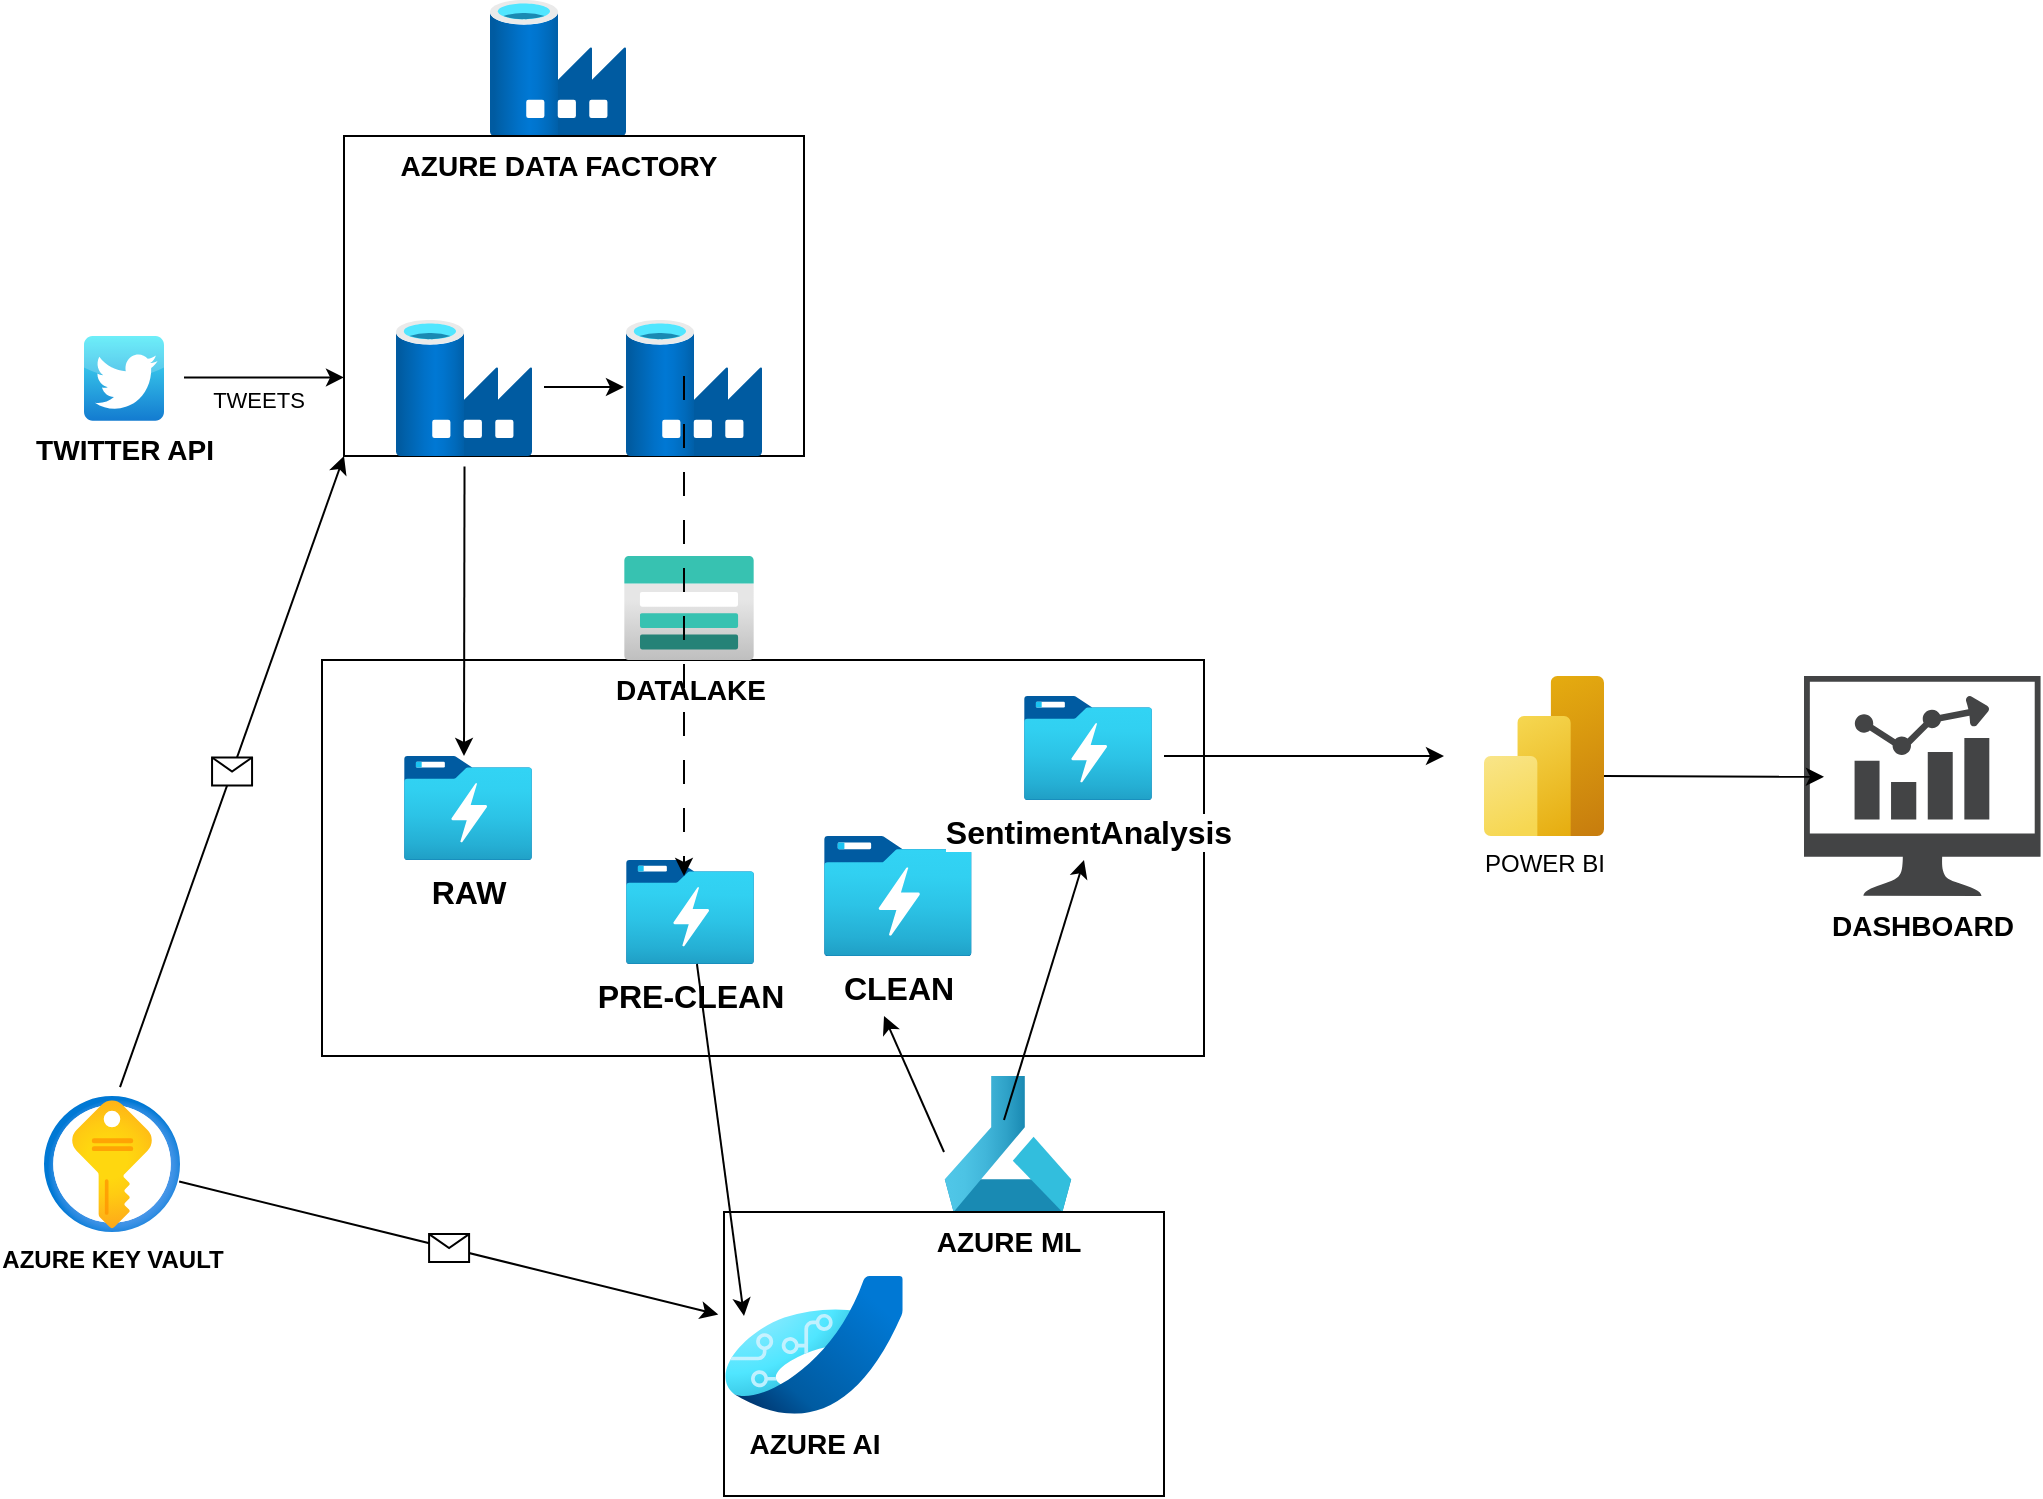 <mxfile version="24.3.1" type="device">
  <diagram name="Page-1" id="PFF3PXDaflNILKoCt2tA">
    <mxGraphModel dx="1002" dy="569" grid="1" gridSize="10" guides="1" tooltips="1" connect="1" arrows="1" fold="1" page="1" pageScale="1" pageWidth="850" pageHeight="1100" math="0" shadow="0">
      <root>
        <mxCell id="0" />
        <mxCell id="1" parent="0" />
        <mxCell id="DiYN9cI8aCQFOhN9IyEq-1" value="&lt;b&gt;&lt;font style=&quot;font-size: 14px;&quot;&gt;TWITTER API&lt;/font&gt;&lt;/b&gt;" style="dashed=0;outlineConnect=0;html=1;align=center;labelPosition=center;verticalLabelPosition=bottom;verticalAlign=top;shape=mxgraph.webicons.twitter;fillColor=#49EAF7;gradientColor=#137BD0" vertex="1" parent="1">
          <mxGeometry x="80" y="240" width="40" height="42.4" as="geometry" />
        </mxCell>
        <mxCell id="DiYN9cI8aCQFOhN9IyEq-2" value="" style="endArrow=classic;html=1;rounded=0;" edge="1" parent="1">
          <mxGeometry width="50" height="50" relative="1" as="geometry">
            <mxPoint x="130" y="260.7" as="sourcePoint" />
            <mxPoint x="210" y="260.7" as="targetPoint" />
          </mxGeometry>
        </mxCell>
        <mxCell id="DiYN9cI8aCQFOhN9IyEq-34" value="TWEETS" style="edgeLabel;html=1;align=center;verticalAlign=middle;resizable=0;points=[];" vertex="1" connectable="0" parent="DiYN9cI8aCQFOhN9IyEq-2">
          <mxGeometry x="-0.07" y="1" relative="1" as="geometry">
            <mxPoint y="12" as="offset" />
          </mxGeometry>
        </mxCell>
        <mxCell id="DiYN9cI8aCQFOhN9IyEq-3" value="&lt;b&gt;&lt;font style=&quot;font-size: 14px;&quot;&gt;AZURE DATA FACTORY&lt;/font&gt;&lt;/b&gt;" style="image;aspect=fixed;html=1;points=[];align=center;fontSize=12;image=img/lib/azure2/databases/Data_Factory.svg;" vertex="1" parent="1">
          <mxGeometry x="283" y="72" width="68" height="68" as="geometry" />
        </mxCell>
        <mxCell id="DiYN9cI8aCQFOhN9IyEq-4" value="" style="rounded=0;whiteSpace=wrap;html=1;fillColor=none;" vertex="1" parent="1">
          <mxGeometry x="210" y="140" width="230" height="160" as="geometry" />
        </mxCell>
        <mxCell id="DiYN9cI8aCQFOhN9IyEq-5" value="" style="image;aspect=fixed;html=1;points=[];align=center;fontSize=12;image=img/lib/azure2/databases/Data_Factory.svg;" vertex="1" parent="1">
          <mxGeometry x="236" y="232" width="68" height="68" as="geometry" />
        </mxCell>
        <mxCell id="DiYN9cI8aCQFOhN9IyEq-6" value="" style="endArrow=classic;html=1;rounded=0;exitX=0.194;exitY=1.033;exitDx=0;exitDy=0;exitPerimeter=0;" edge="1" parent="1">
          <mxGeometry width="50" height="50" relative="1" as="geometry">
            <mxPoint x="270.26" y="305.28" as="sourcePoint" />
            <mxPoint x="270" y="450" as="targetPoint" />
          </mxGeometry>
        </mxCell>
        <mxCell id="DiYN9cI8aCQFOhN9IyEq-8" value="" style="rounded=0;whiteSpace=wrap;html=1;fillColor=none;" vertex="1" parent="1">
          <mxGeometry x="199" y="402" width="441" height="198" as="geometry" />
        </mxCell>
        <mxCell id="DiYN9cI8aCQFOhN9IyEq-9" value="&lt;b&gt;&lt;font style=&quot;font-size: 16px;&quot;&gt;RAW&lt;/font&gt;&lt;/b&gt;" style="image;aspect=fixed;html=1;points=[];align=center;fontSize=12;image=img/lib/azure2/analytics/Data_Lake_Store_Gen1.svg;" vertex="1" parent="1">
          <mxGeometry x="240" y="450" width="64" height="52" as="geometry" />
        </mxCell>
        <mxCell id="DiYN9cI8aCQFOhN9IyEq-10" value="" style="image;aspect=fixed;html=1;points=[];align=center;fontSize=12;image=img/lib/azure2/databases/Data_Factory.svg;" vertex="1" parent="1">
          <mxGeometry x="351" y="232" width="68" height="68" as="geometry" />
        </mxCell>
        <mxCell id="DiYN9cI8aCQFOhN9IyEq-12" value="&lt;b&gt;&lt;font style=&quot;font-size: 16px;&quot;&gt;PRE-CLEAN&lt;/font&gt;&lt;/b&gt;" style="image;aspect=fixed;html=1;points=[];align=center;fontSize=12;image=img/lib/azure2/analytics/Data_Lake_Store_Gen1.svg;" vertex="1" parent="1">
          <mxGeometry x="351" y="502" width="64" height="52" as="geometry" />
        </mxCell>
        <mxCell id="DiYN9cI8aCQFOhN9IyEq-7" value="&lt;b&gt;&lt;font style=&quot;font-size: 14px;&quot;&gt;DATALAKE&lt;/font&gt;&lt;/b&gt;" style="image;aspect=fixed;html=1;points=[];align=center;fontSize=12;image=img/lib/azure2/storage/Storage_Accounts.svg;" vertex="1" parent="1">
          <mxGeometry x="350" y="350" width="65" height="52" as="geometry" />
        </mxCell>
        <mxCell id="DiYN9cI8aCQFOhN9IyEq-14" value="" style="endArrow=classic;html=1;rounded=0;dashed=1;dashPattern=12 12;" edge="1" parent="1">
          <mxGeometry width="50" height="50" relative="1" as="geometry">
            <mxPoint x="380" y="260" as="sourcePoint" />
            <mxPoint x="380" y="510" as="targetPoint" />
            <Array as="points">
              <mxPoint x="380" y="420" />
            </Array>
          </mxGeometry>
        </mxCell>
        <mxCell id="DiYN9cI8aCQFOhN9IyEq-15" value="&lt;b&gt;&lt;font style=&quot;font-size: 14px;&quot;&gt;AZURE ML&lt;/font&gt;&lt;/b&gt;" style="image;aspect=fixed;html=1;points=[];align=center;fontSize=12;image=img/lib/azure2/ai_machine_learning/Machine_Learning.svg;" vertex="1" parent="1">
          <mxGeometry x="510" y="610" width="64" height="68" as="geometry" />
        </mxCell>
        <mxCell id="DiYN9cI8aCQFOhN9IyEq-16" value="&lt;b&gt;&lt;font style=&quot;font-size: 14px;&quot;&gt;AZURE AI&lt;/font&gt;&lt;/b&gt;" style="image;aspect=fixed;html=1;points=[];align=center;fontSize=12;image=img/lib/azure2/ai_machine_learning/Azure_Applied_AI.svg;" vertex="1" parent="1">
          <mxGeometry x="400" y="710" width="90" height="68.82" as="geometry" />
        </mxCell>
        <mxCell id="DiYN9cI8aCQFOhN9IyEq-17" value="" style="endArrow=classic;html=1;rounded=0;" edge="1" parent="1">
          <mxGeometry width="50" height="50" relative="1" as="geometry">
            <mxPoint x="310" y="265.5" as="sourcePoint" />
            <mxPoint x="350" y="265.5" as="targetPoint" />
          </mxGeometry>
        </mxCell>
        <mxCell id="DiYN9cI8aCQFOhN9IyEq-23" value="" style="endArrow=classic;html=1;rounded=0;" edge="1" parent="1" source="DiYN9cI8aCQFOhN9IyEq-12">
          <mxGeometry width="50" height="50" relative="1" as="geometry">
            <mxPoint x="245" y="630" as="sourcePoint" />
            <mxPoint x="410" y="730" as="targetPoint" />
            <Array as="points" />
          </mxGeometry>
        </mxCell>
        <mxCell id="DiYN9cI8aCQFOhN9IyEq-24" value="" style="rounded=0;whiteSpace=wrap;html=1;fillColor=none;" vertex="1" parent="1">
          <mxGeometry x="400" y="678" width="220" height="142" as="geometry" />
        </mxCell>
        <mxCell id="DiYN9cI8aCQFOhN9IyEq-26" value="&lt;b&gt;&lt;font style=&quot;font-size: 16px;&quot;&gt;CLEAN&lt;/font&gt;&lt;/b&gt;" style="image;aspect=fixed;html=1;points=[];align=center;fontSize=12;image=img/lib/azure2/analytics/Data_Lake_Store_Gen1.svg;" vertex="1" parent="1">
          <mxGeometry x="450" y="490" width="73.85" height="60" as="geometry" />
        </mxCell>
        <mxCell id="DiYN9cI8aCQFOhN9IyEq-27" value="&lt;b&gt;&lt;font style=&quot;font-size: 16px;&quot;&gt;SentimentAnalysis&lt;/font&gt;&lt;/b&gt;" style="image;aspect=fixed;html=1;points=[];align=center;fontSize=12;image=img/lib/azure2/analytics/Data_Lake_Store_Gen1.svg;" vertex="1" parent="1">
          <mxGeometry x="550" y="420" width="64" height="52" as="geometry" />
        </mxCell>
        <mxCell id="DiYN9cI8aCQFOhN9IyEq-28" value="" style="endArrow=classic;html=1;rounded=0;" edge="1" parent="1">
          <mxGeometry width="50" height="50" relative="1" as="geometry">
            <mxPoint x="540" y="632" as="sourcePoint" />
            <mxPoint x="580" y="502" as="targetPoint" />
          </mxGeometry>
        </mxCell>
        <mxCell id="DiYN9cI8aCQFOhN9IyEq-29" value="" style="endArrow=classic;html=1;rounded=0;" edge="1" parent="1">
          <mxGeometry width="50" height="50" relative="1" as="geometry">
            <mxPoint x="510" y="648" as="sourcePoint" />
            <mxPoint x="480" y="580" as="targetPoint" />
          </mxGeometry>
        </mxCell>
        <mxCell id="DiYN9cI8aCQFOhN9IyEq-30" value="" style="endArrow=classic;html=1;rounded=0;" edge="1" parent="1">
          <mxGeometry width="50" height="50" relative="1" as="geometry">
            <mxPoint x="620" y="450" as="sourcePoint" />
            <mxPoint x="760" y="450" as="targetPoint" />
          </mxGeometry>
        </mxCell>
        <mxCell id="DiYN9cI8aCQFOhN9IyEq-31" value="POWER BI" style="image;aspect=fixed;html=1;points=[];align=center;fontSize=12;image=img/lib/azure2/analytics/Power_BI_Embedded.svg;" vertex="1" parent="1">
          <mxGeometry x="780" y="410" width="60" height="80" as="geometry" />
        </mxCell>
        <mxCell id="DiYN9cI8aCQFOhN9IyEq-32" value="&lt;b&gt;&lt;font style=&quot;font-size: 14px;&quot;&gt;DASHBOARD&lt;/font&gt;&lt;/b&gt;" style="sketch=0;pointerEvents=1;shadow=0;dashed=0;html=1;strokeColor=none;fillColor=#434445;aspect=fixed;labelPosition=center;verticalLabelPosition=bottom;verticalAlign=top;align=center;outlineConnect=0;shape=mxgraph.vvd.nsx_dashboard;" vertex="1" parent="1">
          <mxGeometry x="940" y="410" width="118.28" height="110" as="geometry" />
        </mxCell>
        <mxCell id="DiYN9cI8aCQFOhN9IyEq-33" value="" style="endArrow=classic;html=1;rounded=0;" edge="1" parent="1">
          <mxGeometry width="50" height="50" relative="1" as="geometry">
            <mxPoint x="840" y="460" as="sourcePoint" />
            <mxPoint x="950" y="460.4" as="targetPoint" />
          </mxGeometry>
        </mxCell>
        <mxCell id="DiYN9cI8aCQFOhN9IyEq-35" value="&lt;b&gt;AZURE KEY VAULT&lt;/b&gt;" style="image;aspect=fixed;html=1;points=[];align=center;fontSize=12;image=img/lib/azure2/security/Key_Vaults.svg;" vertex="1" parent="1">
          <mxGeometry x="60" y="620" width="68" height="68" as="geometry" />
        </mxCell>
        <mxCell id="DiYN9cI8aCQFOhN9IyEq-36" value="" style="endArrow=classic;html=1;rounded=0;entryX=-0.013;entryY=0.361;entryDx=0;entryDy=0;entryPerimeter=0;exitX=0.994;exitY=0.629;exitDx=0;exitDy=0;exitPerimeter=0;" edge="1" parent="1" source="DiYN9cI8aCQFOhN9IyEq-35" target="DiYN9cI8aCQFOhN9IyEq-24">
          <mxGeometry relative="1" as="geometry">
            <mxPoint x="260" y="700" as="sourcePoint" />
            <mxPoint x="170" y="700" as="targetPoint" />
          </mxGeometry>
        </mxCell>
        <mxCell id="DiYN9cI8aCQFOhN9IyEq-37" value="" style="shape=message;html=1;outlineConnect=0;" vertex="1" parent="DiYN9cI8aCQFOhN9IyEq-36">
          <mxGeometry width="20" height="14" relative="1" as="geometry">
            <mxPoint x="-10" y="-7" as="offset" />
          </mxGeometry>
        </mxCell>
        <mxCell id="DiYN9cI8aCQFOhN9IyEq-39" value="" style="endArrow=classic;html=1;rounded=0;entryX=0;entryY=1;entryDx=0;entryDy=0;exitX=0.559;exitY=-0.065;exitDx=0;exitDy=0;exitPerimeter=0;" edge="1" parent="1" source="DiYN9cI8aCQFOhN9IyEq-35" target="DiYN9cI8aCQFOhN9IyEq-4">
          <mxGeometry relative="1" as="geometry">
            <mxPoint x="100" y="610" as="sourcePoint" />
            <mxPoint x="160" y="590" as="targetPoint" />
          </mxGeometry>
        </mxCell>
        <mxCell id="DiYN9cI8aCQFOhN9IyEq-40" value="" style="shape=message;html=1;outlineConnect=0;" vertex="1" parent="DiYN9cI8aCQFOhN9IyEq-39">
          <mxGeometry width="20" height="14" relative="1" as="geometry">
            <mxPoint x="-10" y="-7" as="offset" />
          </mxGeometry>
        </mxCell>
      </root>
    </mxGraphModel>
  </diagram>
</mxfile>
